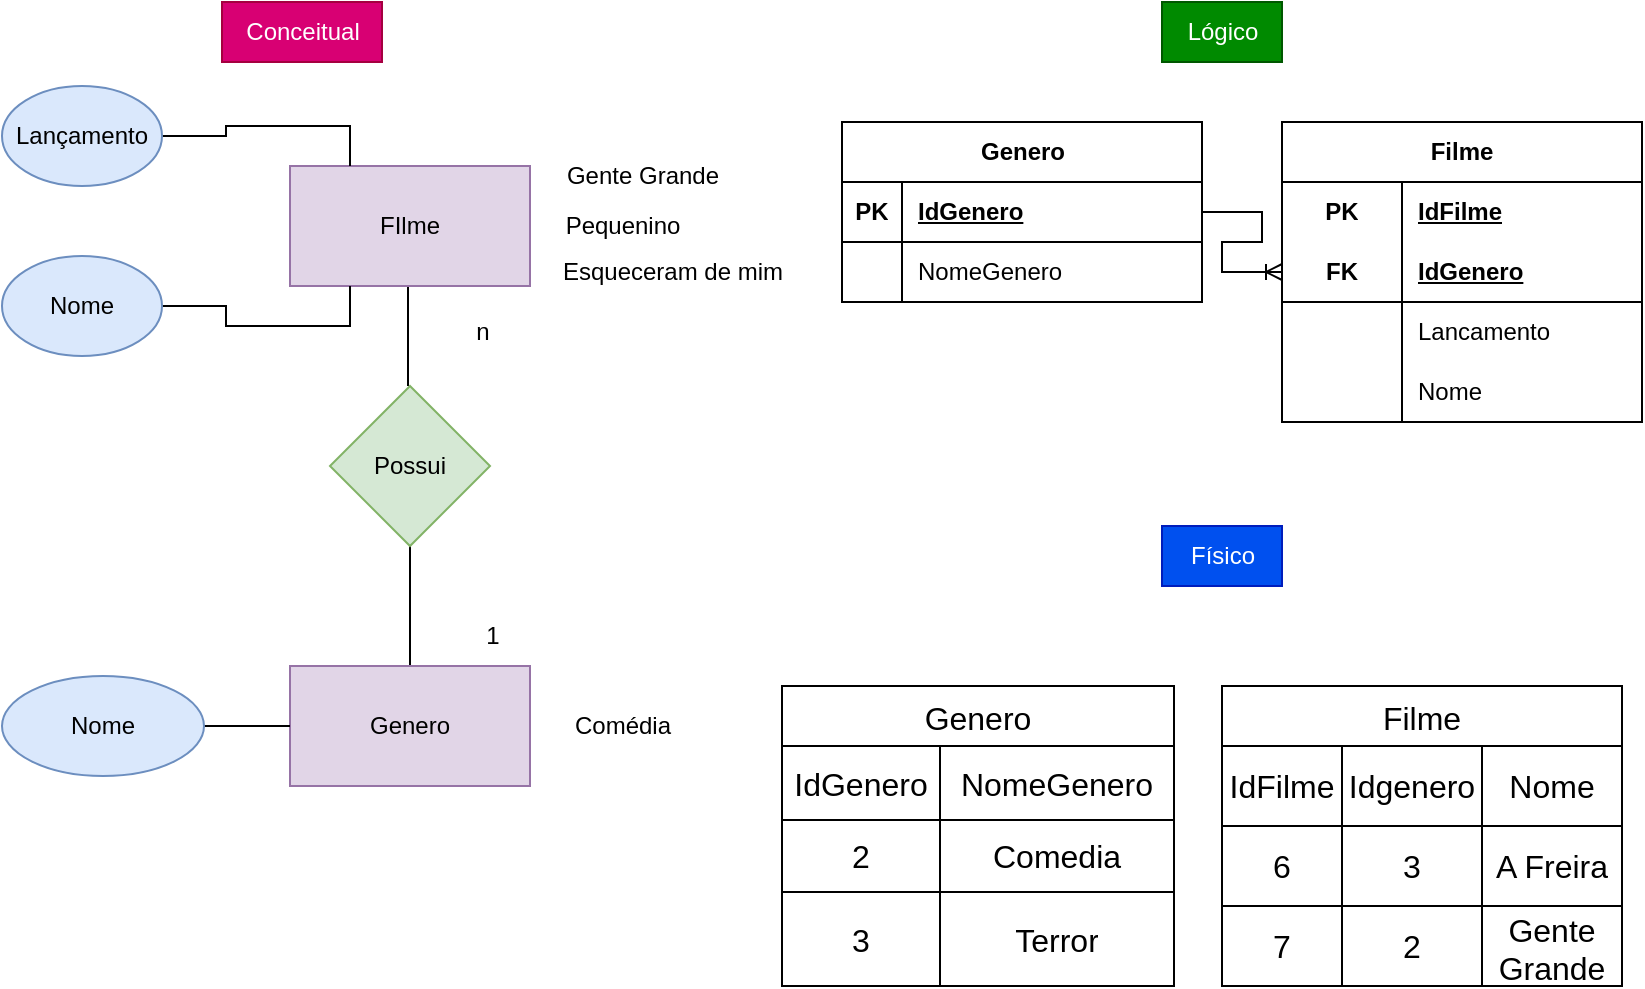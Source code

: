 <mxfile version="21.6.5" type="device">
  <diagram name="Página-1" id="F85-cfrXUr9EWEr9N2tU">
    <mxGraphModel dx="1050" dy="574" grid="1" gridSize="10" guides="1" tooltips="1" connect="1" arrows="1" fold="1" page="1" pageScale="1" pageWidth="827" pageHeight="1169" math="0" shadow="0">
      <root>
        <mxCell id="0" />
        <mxCell id="1" parent="0" />
        <mxCell id="yLvX_ULmUr8WsTHMWKQI-3" style="edgeStyle=orthogonalEdgeStyle;rounded=0;orthogonalLoop=1;jettySize=auto;html=1;entryX=0.5;entryY=0;entryDx=0;entryDy=0;endArrow=none;endFill=0;" parent="1" edge="1">
          <mxGeometry relative="1" as="geometry">
            <mxPoint x="203" y="200" as="sourcePoint" />
            <mxPoint x="203" y="250" as="targetPoint" />
          </mxGeometry>
        </mxCell>
        <mxCell id="yLvX_ULmUr8WsTHMWKQI-1" value="FIlme" style="rounded=0;whiteSpace=wrap;html=1;fillColor=#e1d5e7;strokeColor=#9673a6;" parent="1" vertex="1">
          <mxGeometry x="144" y="140" width="120" height="60" as="geometry" />
        </mxCell>
        <mxCell id="yLvX_ULmUr8WsTHMWKQI-5" style="edgeStyle=orthogonalEdgeStyle;rounded=0;orthogonalLoop=1;jettySize=auto;html=1;entryX=0.5;entryY=0;entryDx=0;entryDy=0;endArrow=none;endFill=0;" parent="1" source="yLvX_ULmUr8WsTHMWKQI-2" target="yLvX_ULmUr8WsTHMWKQI-4" edge="1">
          <mxGeometry relative="1" as="geometry" />
        </mxCell>
        <mxCell id="yLvX_ULmUr8WsTHMWKQI-2" value="Possui" style="rhombus;whiteSpace=wrap;html=1;fillColor=#d5e8d4;strokeColor=#82b366;" parent="1" vertex="1">
          <mxGeometry x="164" y="250" width="80" height="80" as="geometry" />
        </mxCell>
        <mxCell id="yLvX_ULmUr8WsTHMWKQI-4" value="Genero" style="rounded=0;whiteSpace=wrap;html=1;fillColor=#e1d5e7;strokeColor=#9673a6;" parent="1" vertex="1">
          <mxGeometry x="144" y="390" width="120" height="60" as="geometry" />
        </mxCell>
        <mxCell id="yLvX_ULmUr8WsTHMWKQI-6" value="1" style="text;html=1;align=center;verticalAlign=middle;resizable=0;points=[];autosize=1;strokeColor=none;fillColor=none;" parent="1" vertex="1">
          <mxGeometry x="230" y="360" width="30" height="30" as="geometry" />
        </mxCell>
        <mxCell id="yLvX_ULmUr8WsTHMWKQI-8" value="n" style="text;html=1;align=center;verticalAlign=middle;resizable=0;points=[];autosize=1;strokeColor=none;fillColor=none;" parent="1" vertex="1">
          <mxGeometry x="225" y="208" width="30" height="30" as="geometry" />
        </mxCell>
        <mxCell id="yLvX_ULmUr8WsTHMWKQI-9" value="Comédia" style="text;html=1;align=center;verticalAlign=middle;resizable=0;points=[];autosize=1;strokeColor=none;fillColor=none;" parent="1" vertex="1">
          <mxGeometry x="275" y="405" width="70" height="30" as="geometry" />
        </mxCell>
        <mxCell id="yLvX_ULmUr8WsTHMWKQI-10" value="Gente Grande" style="text;html=1;align=center;verticalAlign=middle;resizable=0;points=[];autosize=1;strokeColor=none;fillColor=none;" parent="1" vertex="1">
          <mxGeometry x="270" y="130" width="100" height="30" as="geometry" />
        </mxCell>
        <mxCell id="yLvX_ULmUr8WsTHMWKQI-11" value="Pequenino" style="text;html=1;align=center;verticalAlign=middle;resizable=0;points=[];autosize=1;strokeColor=none;fillColor=none;" parent="1" vertex="1">
          <mxGeometry x="270" y="155" width="80" height="30" as="geometry" />
        </mxCell>
        <mxCell id="yLvX_ULmUr8WsTHMWKQI-14" value="Esqueceram de mim" style="text;html=1;align=center;verticalAlign=middle;resizable=0;points=[];autosize=1;strokeColor=none;fillColor=none;" parent="1" vertex="1">
          <mxGeometry x="270" y="178" width="130" height="30" as="geometry" />
        </mxCell>
        <mxCell id="yLvX_ULmUr8WsTHMWKQI-19" style="edgeStyle=orthogonalEdgeStyle;rounded=0;orthogonalLoop=1;jettySize=auto;html=1;entryX=0.25;entryY=0;entryDx=0;entryDy=0;endArrow=none;endFill=0;" parent="1" source="yLvX_ULmUr8WsTHMWKQI-15" target="yLvX_ULmUr8WsTHMWKQI-1" edge="1">
          <mxGeometry relative="1" as="geometry" />
        </mxCell>
        <mxCell id="yLvX_ULmUr8WsTHMWKQI-15" value="Lançamento" style="ellipse;whiteSpace=wrap;html=1;fillColor=#dae8fc;strokeColor=#6c8ebf;" parent="1" vertex="1">
          <mxGeometry y="100" width="80" height="50" as="geometry" />
        </mxCell>
        <mxCell id="yLvX_ULmUr8WsTHMWKQI-20" style="edgeStyle=orthogonalEdgeStyle;rounded=0;orthogonalLoop=1;jettySize=auto;html=1;entryX=0.25;entryY=1;entryDx=0;entryDy=0;endArrow=none;endFill=0;" parent="1" source="yLvX_ULmUr8WsTHMWKQI-18" target="yLvX_ULmUr8WsTHMWKQI-1" edge="1">
          <mxGeometry relative="1" as="geometry" />
        </mxCell>
        <mxCell id="yLvX_ULmUr8WsTHMWKQI-18" value="Nome" style="ellipse;whiteSpace=wrap;html=1;fillColor=#dae8fc;strokeColor=#6c8ebf;" parent="1" vertex="1">
          <mxGeometry y="185" width="80" height="50" as="geometry" />
        </mxCell>
        <mxCell id="yLvX_ULmUr8WsTHMWKQI-22" value="" style="edgeStyle=orthogonalEdgeStyle;rounded=0;orthogonalLoop=1;jettySize=auto;html=1;startArrow=none;startFill=0;endArrow=none;endFill=0;" parent="1" source="yLvX_ULmUr8WsTHMWKQI-21" target="yLvX_ULmUr8WsTHMWKQI-4" edge="1">
          <mxGeometry relative="1" as="geometry" />
        </mxCell>
        <mxCell id="yLvX_ULmUr8WsTHMWKQI-21" value="Nome" style="ellipse;whiteSpace=wrap;html=1;fillColor=#dae8fc;strokeColor=#6c8ebf;" parent="1" vertex="1">
          <mxGeometry y="395" width="101" height="50" as="geometry" />
        </mxCell>
        <mxCell id="5UzZ8SahnXxwzyZTw4GJ-1" value="Conceitual" style="text;html=1;align=center;verticalAlign=middle;resizable=0;points=[];autosize=1;strokeColor=#A50040;fillColor=#d80073;fontColor=#ffffff;" vertex="1" parent="1">
          <mxGeometry x="110" y="58" width="80" height="30" as="geometry" />
        </mxCell>
        <mxCell id="5UzZ8SahnXxwzyZTw4GJ-2" value="Lógico" style="text;html=1;align=center;verticalAlign=middle;resizable=0;points=[];autosize=1;strokeColor=#005700;fillColor=#008a00;fontColor=#ffffff;" vertex="1" parent="1">
          <mxGeometry x="580" y="58" width="60" height="30" as="geometry" />
        </mxCell>
        <mxCell id="5UzZ8SahnXxwzyZTw4GJ-3" value="Genero" style="shape=table;startSize=30;container=1;collapsible=1;childLayout=tableLayout;fixedRows=1;rowLines=0;fontStyle=1;align=center;resizeLast=1;html=1;" vertex="1" parent="1">
          <mxGeometry x="420" y="118" width="180" height="90" as="geometry" />
        </mxCell>
        <mxCell id="5UzZ8SahnXxwzyZTw4GJ-4" value="" style="shape=tableRow;horizontal=0;startSize=0;swimlaneHead=0;swimlaneBody=0;fillColor=none;collapsible=0;dropTarget=0;points=[[0,0.5],[1,0.5]];portConstraint=eastwest;top=0;left=0;right=0;bottom=1;" vertex="1" parent="5UzZ8SahnXxwzyZTw4GJ-3">
          <mxGeometry y="30" width="180" height="30" as="geometry" />
        </mxCell>
        <mxCell id="5UzZ8SahnXxwzyZTw4GJ-5" value="PK" style="shape=partialRectangle;connectable=0;fillColor=none;top=0;left=0;bottom=0;right=0;fontStyle=1;overflow=hidden;whiteSpace=wrap;html=1;" vertex="1" parent="5UzZ8SahnXxwzyZTw4GJ-4">
          <mxGeometry width="30" height="30" as="geometry">
            <mxRectangle width="30" height="30" as="alternateBounds" />
          </mxGeometry>
        </mxCell>
        <mxCell id="5UzZ8SahnXxwzyZTw4GJ-6" value="IdGenero" style="shape=partialRectangle;connectable=0;fillColor=none;top=0;left=0;bottom=0;right=0;align=left;spacingLeft=6;fontStyle=5;overflow=hidden;whiteSpace=wrap;html=1;" vertex="1" parent="5UzZ8SahnXxwzyZTw4GJ-4">
          <mxGeometry x="30" width="150" height="30" as="geometry">
            <mxRectangle width="150" height="30" as="alternateBounds" />
          </mxGeometry>
        </mxCell>
        <mxCell id="5UzZ8SahnXxwzyZTw4GJ-7" value="" style="shape=tableRow;horizontal=0;startSize=0;swimlaneHead=0;swimlaneBody=0;fillColor=none;collapsible=0;dropTarget=0;points=[[0,0.5],[1,0.5]];portConstraint=eastwest;top=0;left=0;right=0;bottom=0;" vertex="1" parent="5UzZ8SahnXxwzyZTw4GJ-3">
          <mxGeometry y="60" width="180" height="30" as="geometry" />
        </mxCell>
        <mxCell id="5UzZ8SahnXxwzyZTw4GJ-8" value="" style="shape=partialRectangle;connectable=0;fillColor=none;top=0;left=0;bottom=0;right=0;editable=1;overflow=hidden;whiteSpace=wrap;html=1;" vertex="1" parent="5UzZ8SahnXxwzyZTw4GJ-7">
          <mxGeometry width="30" height="30" as="geometry">
            <mxRectangle width="30" height="30" as="alternateBounds" />
          </mxGeometry>
        </mxCell>
        <mxCell id="5UzZ8SahnXxwzyZTw4GJ-9" value="NomeGenero" style="shape=partialRectangle;connectable=0;fillColor=none;top=0;left=0;bottom=0;right=0;align=left;spacingLeft=6;overflow=hidden;whiteSpace=wrap;html=1;" vertex="1" parent="5UzZ8SahnXxwzyZTw4GJ-7">
          <mxGeometry x="30" width="150" height="30" as="geometry">
            <mxRectangle width="150" height="30" as="alternateBounds" />
          </mxGeometry>
        </mxCell>
        <mxCell id="5UzZ8SahnXxwzyZTw4GJ-16" value="Filme" style="shape=table;startSize=30;container=1;collapsible=1;childLayout=tableLayout;fixedRows=1;rowLines=0;fontStyle=1;align=center;resizeLast=1;html=1;whiteSpace=wrap;" vertex="1" parent="1">
          <mxGeometry x="640" y="118" width="180" height="150" as="geometry" />
        </mxCell>
        <mxCell id="5UzZ8SahnXxwzyZTw4GJ-17" value="" style="shape=tableRow;horizontal=0;startSize=0;swimlaneHead=0;swimlaneBody=0;fillColor=none;collapsible=0;dropTarget=0;points=[[0,0.5],[1,0.5]];portConstraint=eastwest;top=0;left=0;right=0;bottom=0;html=1;" vertex="1" parent="5UzZ8SahnXxwzyZTw4GJ-16">
          <mxGeometry y="30" width="180" height="30" as="geometry" />
        </mxCell>
        <mxCell id="5UzZ8SahnXxwzyZTw4GJ-18" value="PK" style="shape=partialRectangle;connectable=0;fillColor=none;top=0;left=0;bottom=0;right=0;fontStyle=1;overflow=hidden;html=1;whiteSpace=wrap;" vertex="1" parent="5UzZ8SahnXxwzyZTw4GJ-17">
          <mxGeometry width="60" height="30" as="geometry">
            <mxRectangle width="60" height="30" as="alternateBounds" />
          </mxGeometry>
        </mxCell>
        <mxCell id="5UzZ8SahnXxwzyZTw4GJ-19" value="IdFilme" style="shape=partialRectangle;connectable=0;fillColor=none;top=0;left=0;bottom=0;right=0;align=left;spacingLeft=6;fontStyle=5;overflow=hidden;html=1;whiteSpace=wrap;" vertex="1" parent="5UzZ8SahnXxwzyZTw4GJ-17">
          <mxGeometry x="60" width="120" height="30" as="geometry">
            <mxRectangle width="120" height="30" as="alternateBounds" />
          </mxGeometry>
        </mxCell>
        <mxCell id="5UzZ8SahnXxwzyZTw4GJ-20" value="" style="shape=tableRow;horizontal=0;startSize=0;swimlaneHead=0;swimlaneBody=0;fillColor=none;collapsible=0;dropTarget=0;points=[[0,0.5],[1,0.5]];portConstraint=eastwest;top=0;left=0;right=0;bottom=1;html=1;" vertex="1" parent="5UzZ8SahnXxwzyZTw4GJ-16">
          <mxGeometry y="60" width="180" height="30" as="geometry" />
        </mxCell>
        <mxCell id="5UzZ8SahnXxwzyZTw4GJ-21" value="FK" style="shape=partialRectangle;connectable=0;fillColor=none;top=0;left=0;bottom=0;right=0;fontStyle=1;overflow=hidden;html=1;whiteSpace=wrap;" vertex="1" parent="5UzZ8SahnXxwzyZTw4GJ-20">
          <mxGeometry width="60" height="30" as="geometry">
            <mxRectangle width="60" height="30" as="alternateBounds" />
          </mxGeometry>
        </mxCell>
        <mxCell id="5UzZ8SahnXxwzyZTw4GJ-22" value="IdGenero" style="shape=partialRectangle;connectable=0;fillColor=none;top=0;left=0;bottom=0;right=0;align=left;spacingLeft=6;fontStyle=5;overflow=hidden;html=1;whiteSpace=wrap;" vertex="1" parent="5UzZ8SahnXxwzyZTw4GJ-20">
          <mxGeometry x="60" width="120" height="30" as="geometry">
            <mxRectangle width="120" height="30" as="alternateBounds" />
          </mxGeometry>
        </mxCell>
        <mxCell id="5UzZ8SahnXxwzyZTw4GJ-23" value="" style="shape=tableRow;horizontal=0;startSize=0;swimlaneHead=0;swimlaneBody=0;fillColor=none;collapsible=0;dropTarget=0;points=[[0,0.5],[1,0.5]];portConstraint=eastwest;top=0;left=0;right=0;bottom=0;html=1;" vertex="1" parent="5UzZ8SahnXxwzyZTw4GJ-16">
          <mxGeometry y="90" width="180" height="30" as="geometry" />
        </mxCell>
        <mxCell id="5UzZ8SahnXxwzyZTw4GJ-24" value="" style="shape=partialRectangle;connectable=0;fillColor=none;top=0;left=0;bottom=0;right=0;editable=1;overflow=hidden;html=1;whiteSpace=wrap;" vertex="1" parent="5UzZ8SahnXxwzyZTw4GJ-23">
          <mxGeometry width="60" height="30" as="geometry">
            <mxRectangle width="60" height="30" as="alternateBounds" />
          </mxGeometry>
        </mxCell>
        <mxCell id="5UzZ8SahnXxwzyZTw4GJ-25" value="Lancamento" style="shape=partialRectangle;connectable=0;fillColor=none;top=0;left=0;bottom=0;right=0;align=left;spacingLeft=6;overflow=hidden;html=1;whiteSpace=wrap;" vertex="1" parent="5UzZ8SahnXxwzyZTw4GJ-23">
          <mxGeometry x="60" width="120" height="30" as="geometry">
            <mxRectangle width="120" height="30" as="alternateBounds" />
          </mxGeometry>
        </mxCell>
        <mxCell id="5UzZ8SahnXxwzyZTw4GJ-26" value="" style="shape=tableRow;horizontal=0;startSize=0;swimlaneHead=0;swimlaneBody=0;fillColor=none;collapsible=0;dropTarget=0;points=[[0,0.5],[1,0.5]];portConstraint=eastwest;top=0;left=0;right=0;bottom=0;html=1;" vertex="1" parent="5UzZ8SahnXxwzyZTw4GJ-16">
          <mxGeometry y="120" width="180" height="30" as="geometry" />
        </mxCell>
        <mxCell id="5UzZ8SahnXxwzyZTw4GJ-27" value="" style="shape=partialRectangle;connectable=0;fillColor=none;top=0;left=0;bottom=0;right=0;editable=1;overflow=hidden;html=1;whiteSpace=wrap;" vertex="1" parent="5UzZ8SahnXxwzyZTw4GJ-26">
          <mxGeometry width="60" height="30" as="geometry">
            <mxRectangle width="60" height="30" as="alternateBounds" />
          </mxGeometry>
        </mxCell>
        <mxCell id="5UzZ8SahnXxwzyZTw4GJ-28" value="Nome" style="shape=partialRectangle;connectable=0;fillColor=none;top=0;left=0;bottom=0;right=0;align=left;spacingLeft=6;overflow=hidden;html=1;whiteSpace=wrap;" vertex="1" parent="5UzZ8SahnXxwzyZTw4GJ-26">
          <mxGeometry x="60" width="120" height="30" as="geometry">
            <mxRectangle width="120" height="30" as="alternateBounds" />
          </mxGeometry>
        </mxCell>
        <mxCell id="5UzZ8SahnXxwzyZTw4GJ-29" value="" style="edgeStyle=entityRelationEdgeStyle;fontSize=12;html=1;endArrow=ERoneToMany;rounded=0;entryX=0;entryY=0.5;entryDx=0;entryDy=0;exitX=1;exitY=0.5;exitDx=0;exitDy=0;" edge="1" parent="1" source="5UzZ8SahnXxwzyZTw4GJ-4" target="5UzZ8SahnXxwzyZTw4GJ-20">
          <mxGeometry width="100" height="100" relative="1" as="geometry">
            <mxPoint x="360" y="280" as="sourcePoint" />
            <mxPoint x="460" y="180" as="targetPoint" />
          </mxGeometry>
        </mxCell>
        <mxCell id="5UzZ8SahnXxwzyZTw4GJ-30" value="Físico" style="text;html=1;align=center;verticalAlign=middle;resizable=0;points=[];autosize=1;strokeColor=#001DBC;fillColor=#0050ef;fontColor=#ffffff;" vertex="1" parent="1">
          <mxGeometry x="580" y="320" width="60" height="30" as="geometry" />
        </mxCell>
        <mxCell id="5UzZ8SahnXxwzyZTw4GJ-55" value="Genero" style="shape=table;startSize=30;container=1;collapsible=0;childLayout=tableLayout;strokeColor=default;fontSize=16;" vertex="1" parent="1">
          <mxGeometry x="390" y="400" width="196" height="150" as="geometry" />
        </mxCell>
        <mxCell id="5UzZ8SahnXxwzyZTw4GJ-56" value="" style="shape=tableRow;horizontal=0;startSize=0;swimlaneHead=0;swimlaneBody=0;strokeColor=inherit;top=0;left=0;bottom=0;right=0;collapsible=0;dropTarget=0;fillColor=none;points=[[0,0.5],[1,0.5]];portConstraint=eastwest;fontSize=16;" vertex="1" parent="5UzZ8SahnXxwzyZTw4GJ-55">
          <mxGeometry y="30" width="196" height="37" as="geometry" />
        </mxCell>
        <mxCell id="5UzZ8SahnXxwzyZTw4GJ-57" value="IdGenero" style="shape=partialRectangle;html=1;whiteSpace=wrap;connectable=0;strokeColor=inherit;overflow=hidden;fillColor=none;top=0;left=0;bottom=0;right=0;pointerEvents=1;fontSize=16;" vertex="1" parent="5UzZ8SahnXxwzyZTw4GJ-56">
          <mxGeometry width="79" height="37" as="geometry">
            <mxRectangle width="79" height="37" as="alternateBounds" />
          </mxGeometry>
        </mxCell>
        <mxCell id="5UzZ8SahnXxwzyZTw4GJ-58" value="NomeGenero" style="shape=partialRectangle;html=1;whiteSpace=wrap;connectable=0;strokeColor=inherit;overflow=hidden;fillColor=none;top=0;left=0;bottom=0;right=0;pointerEvents=1;fontSize=16;" vertex="1" parent="5UzZ8SahnXxwzyZTw4GJ-56">
          <mxGeometry x="79" width="117" height="37" as="geometry">
            <mxRectangle width="117" height="37" as="alternateBounds" />
          </mxGeometry>
        </mxCell>
        <mxCell id="5UzZ8SahnXxwzyZTw4GJ-60" value="" style="shape=tableRow;horizontal=0;startSize=0;swimlaneHead=0;swimlaneBody=0;strokeColor=inherit;top=0;left=0;bottom=0;right=0;collapsible=0;dropTarget=0;fillColor=none;points=[[0,0.5],[1,0.5]];portConstraint=eastwest;fontSize=16;" vertex="1" parent="5UzZ8SahnXxwzyZTw4GJ-55">
          <mxGeometry y="67" width="196" height="36" as="geometry" />
        </mxCell>
        <mxCell id="5UzZ8SahnXxwzyZTw4GJ-61" value="2" style="shape=partialRectangle;html=1;whiteSpace=wrap;connectable=0;strokeColor=inherit;overflow=hidden;fillColor=none;top=0;left=0;bottom=0;right=0;pointerEvents=1;fontSize=16;" vertex="1" parent="5UzZ8SahnXxwzyZTw4GJ-60">
          <mxGeometry width="79" height="36" as="geometry">
            <mxRectangle width="79" height="36" as="alternateBounds" />
          </mxGeometry>
        </mxCell>
        <mxCell id="5UzZ8SahnXxwzyZTw4GJ-62" value="Comedia" style="shape=partialRectangle;html=1;whiteSpace=wrap;connectable=0;strokeColor=inherit;overflow=hidden;fillColor=none;top=0;left=0;bottom=0;right=0;pointerEvents=1;fontSize=16;" vertex="1" parent="5UzZ8SahnXxwzyZTw4GJ-60">
          <mxGeometry x="79" width="117" height="36" as="geometry">
            <mxRectangle width="117" height="36" as="alternateBounds" />
          </mxGeometry>
        </mxCell>
        <mxCell id="5UzZ8SahnXxwzyZTw4GJ-64" value="" style="shape=tableRow;horizontal=0;startSize=0;swimlaneHead=0;swimlaneBody=0;strokeColor=inherit;top=0;left=0;bottom=0;right=0;collapsible=0;dropTarget=0;fillColor=none;points=[[0,0.5],[1,0.5]];portConstraint=eastwest;fontSize=16;" vertex="1" parent="5UzZ8SahnXxwzyZTw4GJ-55">
          <mxGeometry y="103" width="196" height="47" as="geometry" />
        </mxCell>
        <mxCell id="5UzZ8SahnXxwzyZTw4GJ-65" value="3" style="shape=partialRectangle;html=1;whiteSpace=wrap;connectable=0;strokeColor=inherit;overflow=hidden;fillColor=none;top=0;left=0;bottom=0;right=0;pointerEvents=1;fontSize=16;" vertex="1" parent="5UzZ8SahnXxwzyZTw4GJ-64">
          <mxGeometry width="79" height="47" as="geometry">
            <mxRectangle width="79" height="47" as="alternateBounds" />
          </mxGeometry>
        </mxCell>
        <mxCell id="5UzZ8SahnXxwzyZTw4GJ-66" value="Terror" style="shape=partialRectangle;html=1;whiteSpace=wrap;connectable=0;strokeColor=inherit;overflow=hidden;fillColor=none;top=0;left=0;bottom=0;right=0;pointerEvents=1;fontSize=16;" vertex="1" parent="5UzZ8SahnXxwzyZTw4GJ-64">
          <mxGeometry x="79" width="117" height="47" as="geometry">
            <mxRectangle width="117" height="47" as="alternateBounds" />
          </mxGeometry>
        </mxCell>
        <mxCell id="5UzZ8SahnXxwzyZTw4GJ-94" value="Filme" style="shape=table;startSize=30;container=1;collapsible=0;childLayout=tableLayout;strokeColor=default;fontSize=16;" vertex="1" parent="1">
          <mxGeometry x="610" y="400" width="200" height="150" as="geometry" />
        </mxCell>
        <mxCell id="5UzZ8SahnXxwzyZTw4GJ-95" value="" style="shape=tableRow;horizontal=0;startSize=0;swimlaneHead=0;swimlaneBody=0;strokeColor=inherit;top=0;left=0;bottom=0;right=0;collapsible=0;dropTarget=0;fillColor=none;points=[[0,0.5],[1,0.5]];portConstraint=eastwest;fontSize=16;" vertex="1" parent="5UzZ8SahnXxwzyZTw4GJ-94">
          <mxGeometry y="30" width="200" height="40" as="geometry" />
        </mxCell>
        <mxCell id="5UzZ8SahnXxwzyZTw4GJ-96" value="IdFilme" style="shape=partialRectangle;html=1;whiteSpace=wrap;connectable=0;strokeColor=inherit;overflow=hidden;fillColor=none;top=0;left=0;bottom=0;right=0;pointerEvents=1;fontSize=16;" vertex="1" parent="5UzZ8SahnXxwzyZTw4GJ-95">
          <mxGeometry width="60" height="40" as="geometry">
            <mxRectangle width="60" height="40" as="alternateBounds" />
          </mxGeometry>
        </mxCell>
        <mxCell id="5UzZ8SahnXxwzyZTw4GJ-97" value="Idgenero" style="shape=partialRectangle;html=1;whiteSpace=wrap;connectable=0;strokeColor=inherit;overflow=hidden;fillColor=none;top=0;left=0;bottom=0;right=0;pointerEvents=1;fontSize=16;" vertex="1" parent="5UzZ8SahnXxwzyZTw4GJ-95">
          <mxGeometry x="60" width="70" height="40" as="geometry">
            <mxRectangle width="70" height="40" as="alternateBounds" />
          </mxGeometry>
        </mxCell>
        <mxCell id="5UzZ8SahnXxwzyZTw4GJ-98" value="Nome" style="shape=partialRectangle;html=1;whiteSpace=wrap;connectable=0;strokeColor=inherit;overflow=hidden;fillColor=none;top=0;left=0;bottom=0;right=0;pointerEvents=1;fontSize=16;" vertex="1" parent="5UzZ8SahnXxwzyZTw4GJ-95">
          <mxGeometry x="130" width="70" height="40" as="geometry">
            <mxRectangle width="70" height="40" as="alternateBounds" />
          </mxGeometry>
        </mxCell>
        <mxCell id="5UzZ8SahnXxwzyZTw4GJ-99" value="" style="shape=tableRow;horizontal=0;startSize=0;swimlaneHead=0;swimlaneBody=0;strokeColor=inherit;top=0;left=0;bottom=0;right=0;collapsible=0;dropTarget=0;fillColor=none;points=[[0,0.5],[1,0.5]];portConstraint=eastwest;fontSize=16;" vertex="1" parent="5UzZ8SahnXxwzyZTw4GJ-94">
          <mxGeometry y="70" width="200" height="40" as="geometry" />
        </mxCell>
        <mxCell id="5UzZ8SahnXxwzyZTw4GJ-100" value="6" style="shape=partialRectangle;html=1;whiteSpace=wrap;connectable=0;strokeColor=inherit;overflow=hidden;fillColor=none;top=0;left=0;bottom=0;right=0;pointerEvents=1;fontSize=16;" vertex="1" parent="5UzZ8SahnXxwzyZTw4GJ-99">
          <mxGeometry width="60" height="40" as="geometry">
            <mxRectangle width="60" height="40" as="alternateBounds" />
          </mxGeometry>
        </mxCell>
        <mxCell id="5UzZ8SahnXxwzyZTw4GJ-101" value="3" style="shape=partialRectangle;html=1;whiteSpace=wrap;connectable=0;strokeColor=inherit;overflow=hidden;fillColor=none;top=0;left=0;bottom=0;right=0;pointerEvents=1;fontSize=16;" vertex="1" parent="5UzZ8SahnXxwzyZTw4GJ-99">
          <mxGeometry x="60" width="70" height="40" as="geometry">
            <mxRectangle width="70" height="40" as="alternateBounds" />
          </mxGeometry>
        </mxCell>
        <mxCell id="5UzZ8SahnXxwzyZTw4GJ-102" value="A Freira" style="shape=partialRectangle;html=1;whiteSpace=wrap;connectable=0;strokeColor=inherit;overflow=hidden;fillColor=none;top=0;left=0;bottom=0;right=0;pointerEvents=1;fontSize=16;" vertex="1" parent="5UzZ8SahnXxwzyZTw4GJ-99">
          <mxGeometry x="130" width="70" height="40" as="geometry">
            <mxRectangle width="70" height="40" as="alternateBounds" />
          </mxGeometry>
        </mxCell>
        <mxCell id="5UzZ8SahnXxwzyZTw4GJ-103" value="" style="shape=tableRow;horizontal=0;startSize=0;swimlaneHead=0;swimlaneBody=0;strokeColor=inherit;top=0;left=0;bottom=0;right=0;collapsible=0;dropTarget=0;fillColor=none;points=[[0,0.5],[1,0.5]];portConstraint=eastwest;fontSize=16;" vertex="1" parent="5UzZ8SahnXxwzyZTw4GJ-94">
          <mxGeometry y="110" width="200" height="40" as="geometry" />
        </mxCell>
        <mxCell id="5UzZ8SahnXxwzyZTw4GJ-104" value="7" style="shape=partialRectangle;html=1;whiteSpace=wrap;connectable=0;strokeColor=inherit;overflow=hidden;fillColor=none;top=0;left=0;bottom=0;right=0;pointerEvents=1;fontSize=16;" vertex="1" parent="5UzZ8SahnXxwzyZTw4GJ-103">
          <mxGeometry width="60" height="40" as="geometry">
            <mxRectangle width="60" height="40" as="alternateBounds" />
          </mxGeometry>
        </mxCell>
        <mxCell id="5UzZ8SahnXxwzyZTw4GJ-105" value="2" style="shape=partialRectangle;html=1;whiteSpace=wrap;connectable=0;strokeColor=inherit;overflow=hidden;fillColor=none;top=0;left=0;bottom=0;right=0;pointerEvents=1;fontSize=16;" vertex="1" parent="5UzZ8SahnXxwzyZTw4GJ-103">
          <mxGeometry x="60" width="70" height="40" as="geometry">
            <mxRectangle width="70" height="40" as="alternateBounds" />
          </mxGeometry>
        </mxCell>
        <mxCell id="5UzZ8SahnXxwzyZTw4GJ-106" value="Gente Grande" style="shape=partialRectangle;html=1;whiteSpace=wrap;connectable=0;strokeColor=inherit;overflow=hidden;fillColor=none;top=0;left=0;bottom=0;right=0;pointerEvents=1;fontSize=16;" vertex="1" parent="5UzZ8SahnXxwzyZTw4GJ-103">
          <mxGeometry x="130" width="70" height="40" as="geometry">
            <mxRectangle width="70" height="40" as="alternateBounds" />
          </mxGeometry>
        </mxCell>
      </root>
    </mxGraphModel>
  </diagram>
</mxfile>
